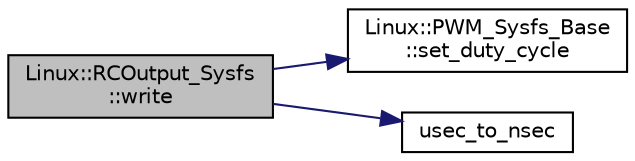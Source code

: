 digraph "Linux::RCOutput_Sysfs::write"
{
 // INTERACTIVE_SVG=YES
  edge [fontname="Helvetica",fontsize="10",labelfontname="Helvetica",labelfontsize="10"];
  node [fontname="Helvetica",fontsize="10",shape=record];
  rankdir="LR";
  Node1 [label="Linux::RCOutput_Sysfs\l::write",height=0.2,width=0.4,color="black", fillcolor="grey75", style="filled", fontcolor="black"];
  Node1 -> Node2 [color="midnightblue",fontsize="10",style="solid",fontname="Helvetica"];
  Node2 [label="Linux::PWM_Sysfs_Base\l::set_duty_cycle",height=0.2,width=0.4,color="black", fillcolor="white", style="filled",URL="$classLinux_1_1PWM__Sysfs__Base.html#a498c10f6b0197ec9ac2f8e5e40dbdb4b"];
  Node1 -> Node3 [color="midnightblue",fontsize="10",style="solid",fontname="Helvetica"];
  Node3 [label="usec_to_nsec",height=0.2,width=0.4,color="black", fillcolor="white", style="filled",URL="$AP__Math_8h.html#a390a5af37741d7ee0affc42c3ae51026"];
}
